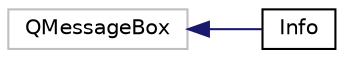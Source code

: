 digraph "Graphical Class Hierarchy"
{
  edge [fontname="Helvetica",fontsize="10",labelfontname="Helvetica",labelfontsize="10"];
  node [fontname="Helvetica",fontsize="10",shape=record];
  rankdir="LR";
  Node1 [label="QMessageBox",height=0.2,width=0.4,color="grey75", fillcolor="white", style="filled"];
  Node1 -> Node2 [dir="back",color="midnightblue",fontsize="10",style="solid",fontname="Helvetica"];
  Node2 [label="Info",height=0.2,width=0.4,color="black", fillcolor="white", style="filled",URL="$class_info.html",tooltip="Okienko wyswitlajace informacje w danym punkcie trasy, dziedziczy po QMessageBox. ..."];
}
